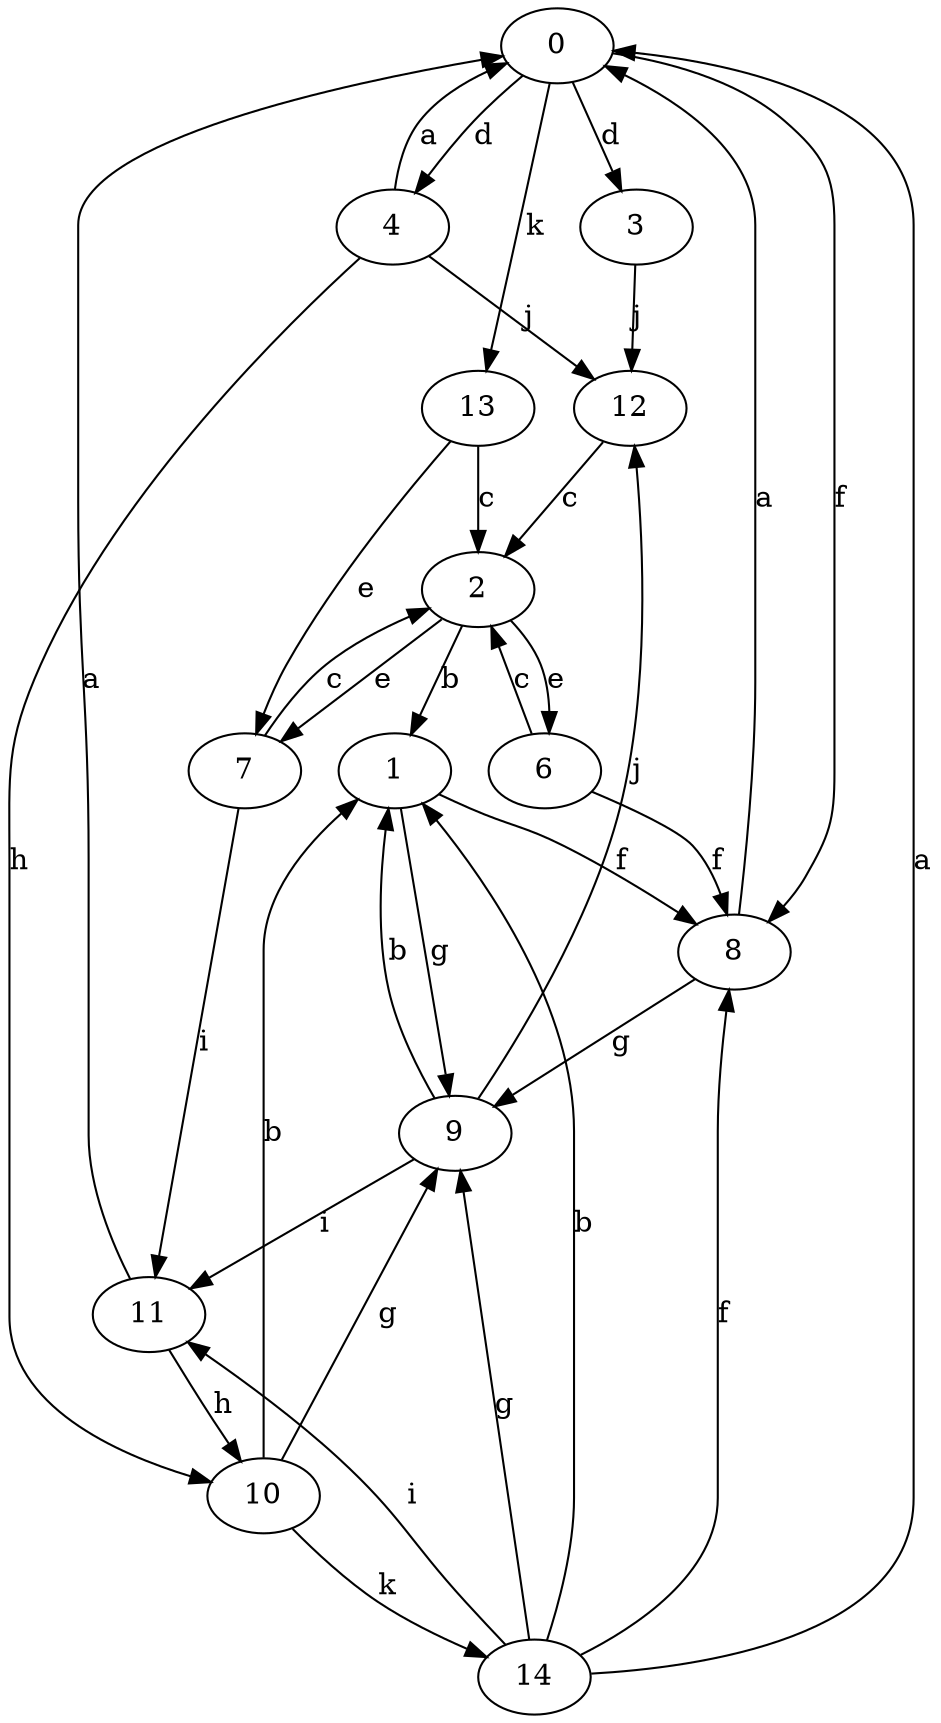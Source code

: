 strict digraph  {
0;
1;
2;
3;
4;
6;
7;
8;
9;
10;
11;
12;
13;
14;
0 -> 3  [label=d];
0 -> 4  [label=d];
0 -> 8  [label=f];
0 -> 13  [label=k];
1 -> 8  [label=f];
1 -> 9  [label=g];
2 -> 1  [label=b];
2 -> 6  [label=e];
2 -> 7  [label=e];
3 -> 12  [label=j];
4 -> 0  [label=a];
4 -> 10  [label=h];
4 -> 12  [label=j];
6 -> 2  [label=c];
6 -> 8  [label=f];
7 -> 2  [label=c];
7 -> 11  [label=i];
8 -> 0  [label=a];
8 -> 9  [label=g];
9 -> 1  [label=b];
9 -> 11  [label=i];
9 -> 12  [label=j];
10 -> 1  [label=b];
10 -> 9  [label=g];
10 -> 14  [label=k];
11 -> 0  [label=a];
11 -> 10  [label=h];
12 -> 2  [label=c];
13 -> 2  [label=c];
13 -> 7  [label=e];
14 -> 0  [label=a];
14 -> 1  [label=b];
14 -> 8  [label=f];
14 -> 9  [label=g];
14 -> 11  [label=i];
}
